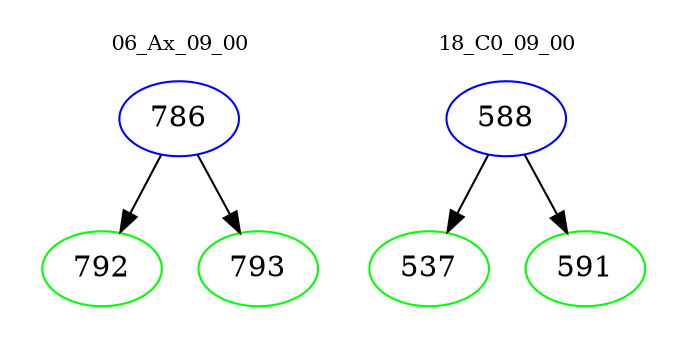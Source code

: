 digraph{
subgraph cluster_0 {
color = white
label = "06_Ax_09_00";
fontsize=10;
T0_786 [label="786", color="blue"]
T0_786 -> T0_792 [color="black"]
T0_792 [label="792", color="green"]
T0_786 -> T0_793 [color="black"]
T0_793 [label="793", color="green"]
}
subgraph cluster_1 {
color = white
label = "18_C0_09_00";
fontsize=10;
T1_588 [label="588", color="blue"]
T1_588 -> T1_537 [color="black"]
T1_537 [label="537", color="green"]
T1_588 -> T1_591 [color="black"]
T1_591 [label="591", color="green"]
}
}
